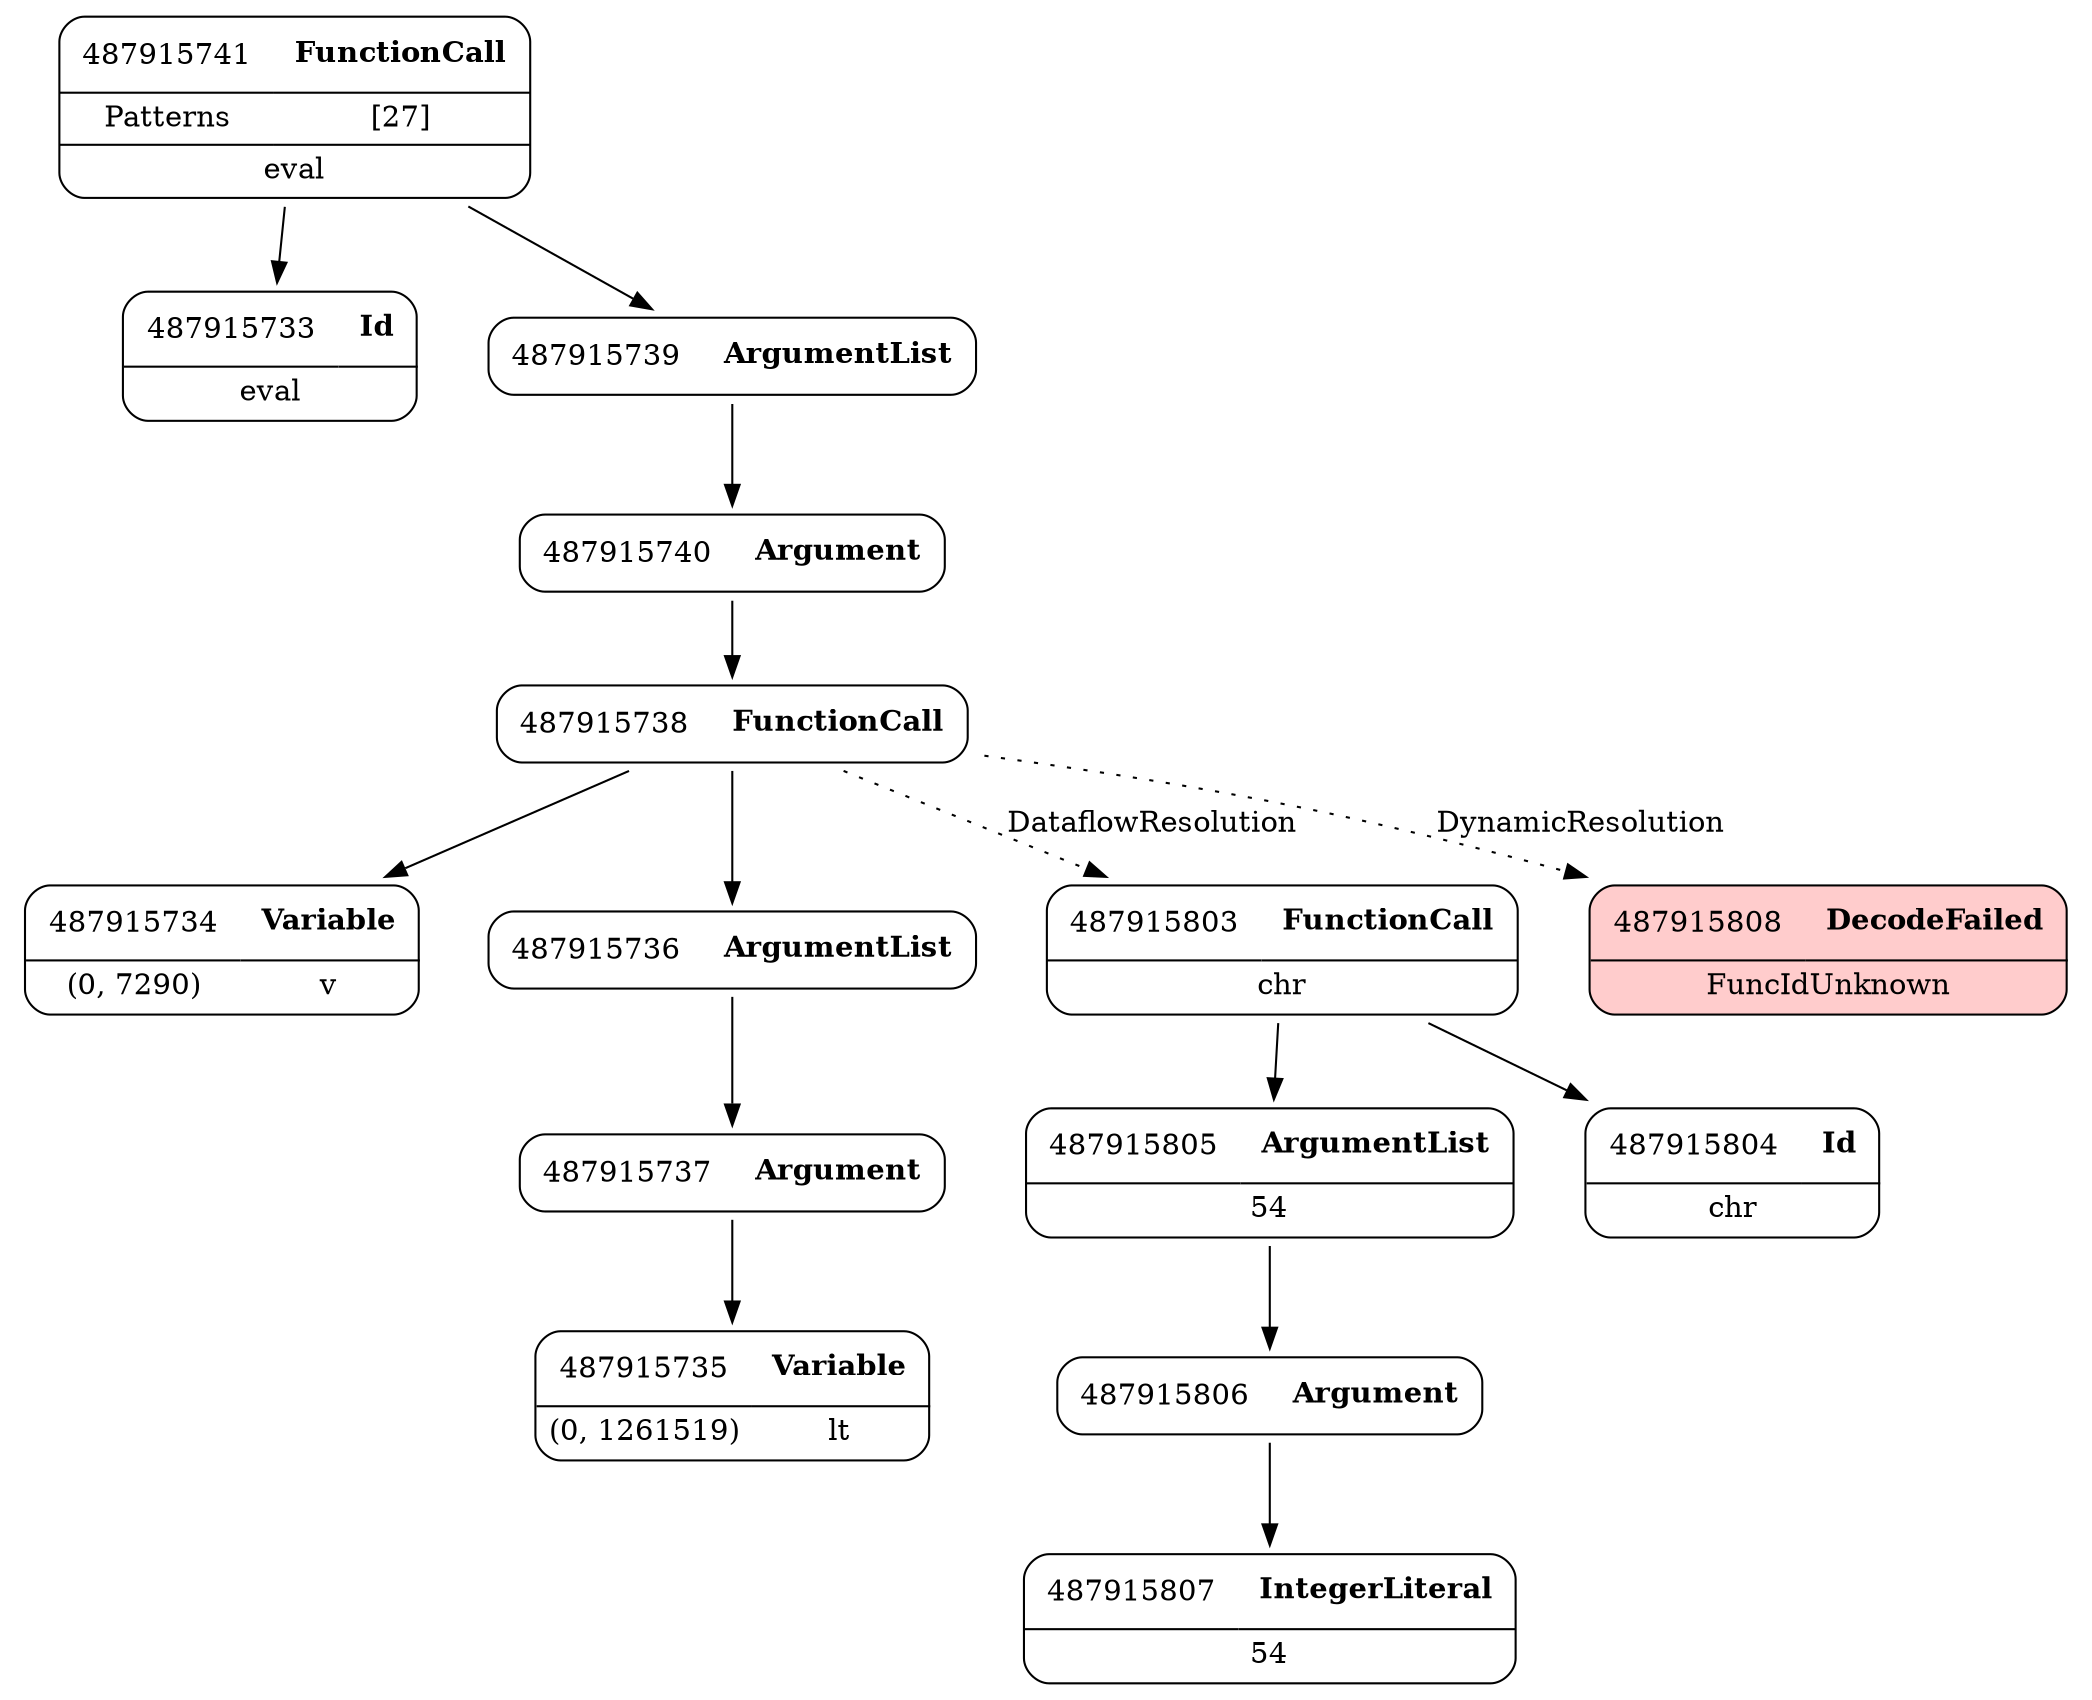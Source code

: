 digraph ast {
node [shape=none];
487915733 [label=<<TABLE border='1' cellspacing='0' cellpadding='10' style='rounded' ><TR><TD border='0'>487915733</TD><TD border='0'><B>Id</B></TD></TR><HR/><TR><TD border='0' cellpadding='5' colspan='2'>eval</TD></TR></TABLE>>];
487915735 [label=<<TABLE border='1' cellspacing='0' cellpadding='10' style='rounded' ><TR><TD border='0'>487915735</TD><TD border='0'><B>Variable</B></TD></TR><HR/><TR><TD border='0' cellpadding='5'>(0, 1261519)</TD><TD border='0' cellpadding='5'>lt</TD></TR></TABLE>>];
487915734 [label=<<TABLE border='1' cellspacing='0' cellpadding='10' style='rounded' ><TR><TD border='0'>487915734</TD><TD border='0'><B>Variable</B></TD></TR><HR/><TR><TD border='0' cellpadding='5'>(0, 7290)</TD><TD border='0' cellpadding='5'>v</TD></TR></TABLE>>];
487915741 [label=<<TABLE border='1' cellspacing='0' cellpadding='10' style='rounded' ><TR><TD border='0'>487915741</TD><TD border='0'><B>FunctionCall</B></TD></TR><HR/><TR><TD border='0' cellpadding='5'>Patterns</TD><TD border='0' cellpadding='5'>[27]</TD></TR><HR/><TR><TD border='0' cellpadding='5' colspan='2'>eval</TD></TR></TABLE>>];
487915741 -> 487915733 [weight=2];
487915741 -> 487915739 [weight=2];
487915805 [label=<<TABLE border='1' cellspacing='0' cellpadding='10' style='rounded' ><TR><TD border='0'>487915805</TD><TD border='0'><B>ArgumentList</B></TD></TR><HR/><TR><TD border='0' cellpadding='5' colspan='2'>54</TD></TR></TABLE>>];
487915805 -> 487915806 [weight=2];
487915740 [label=<<TABLE border='1' cellspacing='0' cellpadding='10' style='rounded' ><TR><TD border='0'>487915740</TD><TD border='0'><B>Argument</B></TD></TR></TABLE>>];
487915740 -> 487915738 [weight=2];
487915804 [label=<<TABLE border='1' cellspacing='0' cellpadding='10' style='rounded' ><TR><TD border='0'>487915804</TD><TD border='0'><B>Id</B></TD></TR><HR/><TR><TD border='0' cellpadding='5' colspan='2'>chr</TD></TR></TABLE>>];
487915807 [label=<<TABLE border='1' cellspacing='0' cellpadding='10' style='rounded' ><TR><TD border='0'>487915807</TD><TD border='0'><B>IntegerLiteral</B></TD></TR><HR/><TR><TD border='0' cellpadding='5' colspan='2'>54</TD></TR></TABLE>>];
487915806 [label=<<TABLE border='1' cellspacing='0' cellpadding='10' style='rounded' ><TR><TD border='0'>487915806</TD><TD border='0'><B>Argument</B></TD></TR></TABLE>>];
487915806 -> 487915807 [weight=2];
487915737 [label=<<TABLE border='1' cellspacing='0' cellpadding='10' style='rounded' ><TR><TD border='0'>487915737</TD><TD border='0'><B>Argument</B></TD></TR></TABLE>>];
487915737 -> 487915735 [weight=2];
487915736 [label=<<TABLE border='1' cellspacing='0' cellpadding='10' style='rounded' ><TR><TD border='0'>487915736</TD><TD border='0'><B>ArgumentList</B></TD></TR></TABLE>>];
487915736 -> 487915737 [weight=2];
487915739 [label=<<TABLE border='1' cellspacing='0' cellpadding='10' style='rounded' ><TR><TD border='0'>487915739</TD><TD border='0'><B>ArgumentList</B></TD></TR></TABLE>>];
487915739 -> 487915740 [weight=2];
487915803 [label=<<TABLE border='1' cellspacing='0' cellpadding='10' style='rounded' ><TR><TD border='0'>487915803</TD><TD border='0'><B>FunctionCall</B></TD></TR><HR/><TR><TD border='0' cellpadding='5' colspan='2'>chr</TD></TR></TABLE>>];
487915803 -> 487915804 [weight=2];
487915803 -> 487915805 [weight=2];
487915738 [label=<<TABLE border='1' cellspacing='0' cellpadding='10' style='rounded' ><TR><TD border='0'>487915738</TD><TD border='0'><B>FunctionCall</B></TD></TR></TABLE>>];
487915738 -> 487915734 [weight=2];
487915738 -> 487915736 [weight=2];
487915738 -> 487915808 [style=dotted,label=DynamicResolution];
487915738 -> 487915803 [style=dotted,label=DataflowResolution];
487915808 [label=<<TABLE border='1' cellspacing='0' cellpadding='10' style='rounded' bgcolor='#FFCCCC' ><TR><TD border='0'>487915808</TD><TD border='0'><B>DecodeFailed</B></TD></TR><HR/><TR><TD border='0' cellpadding='5' colspan='2'>FuncIdUnknown</TD></TR></TABLE>>];
}
